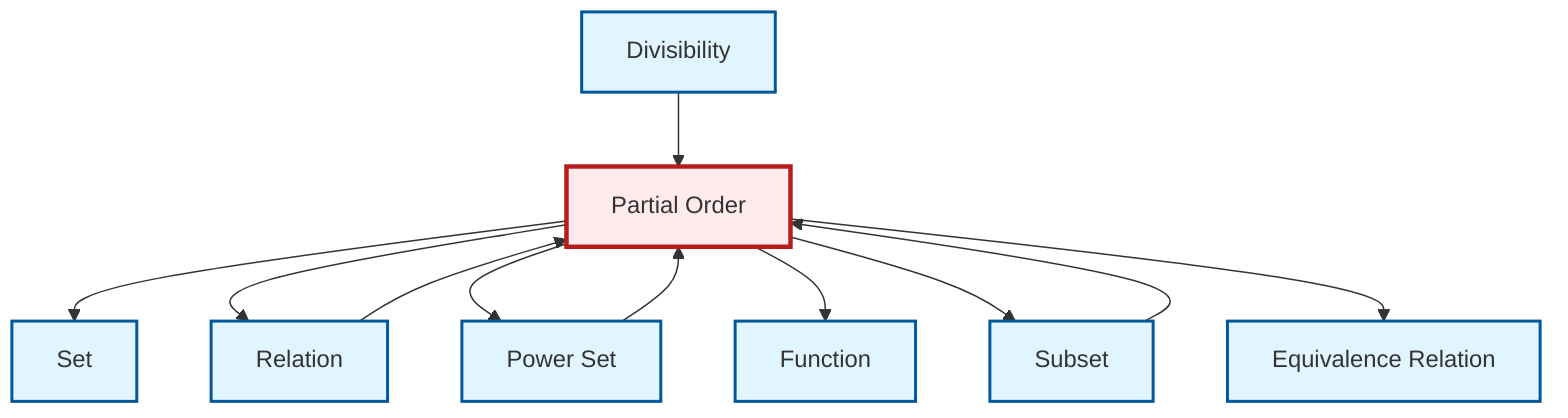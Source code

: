 graph TD
    classDef definition fill:#e1f5fe,stroke:#01579b,stroke-width:2px
    classDef theorem fill:#f3e5f5,stroke:#4a148c,stroke-width:2px
    classDef axiom fill:#fff3e0,stroke:#e65100,stroke-width:2px
    classDef example fill:#e8f5e9,stroke:#1b5e20,stroke-width:2px
    classDef current fill:#ffebee,stroke:#b71c1c,stroke-width:3px
    def-set["Set"]:::definition
    def-divisibility["Divisibility"]:::definition
    def-equivalence-relation["Equivalence Relation"]:::definition
    def-partial-order["Partial Order"]:::definition
    def-function["Function"]:::definition
    def-subset["Subset"]:::definition
    def-power-set["Power Set"]:::definition
    def-relation["Relation"]:::definition
    def-power-set --> def-partial-order
    def-partial-order --> def-set
    def-relation --> def-partial-order
    def-partial-order --> def-relation
    def-subset --> def-partial-order
    def-divisibility --> def-partial-order
    def-partial-order --> def-power-set
    def-partial-order --> def-function
    def-partial-order --> def-subset
    def-partial-order --> def-equivalence-relation
    class def-partial-order current